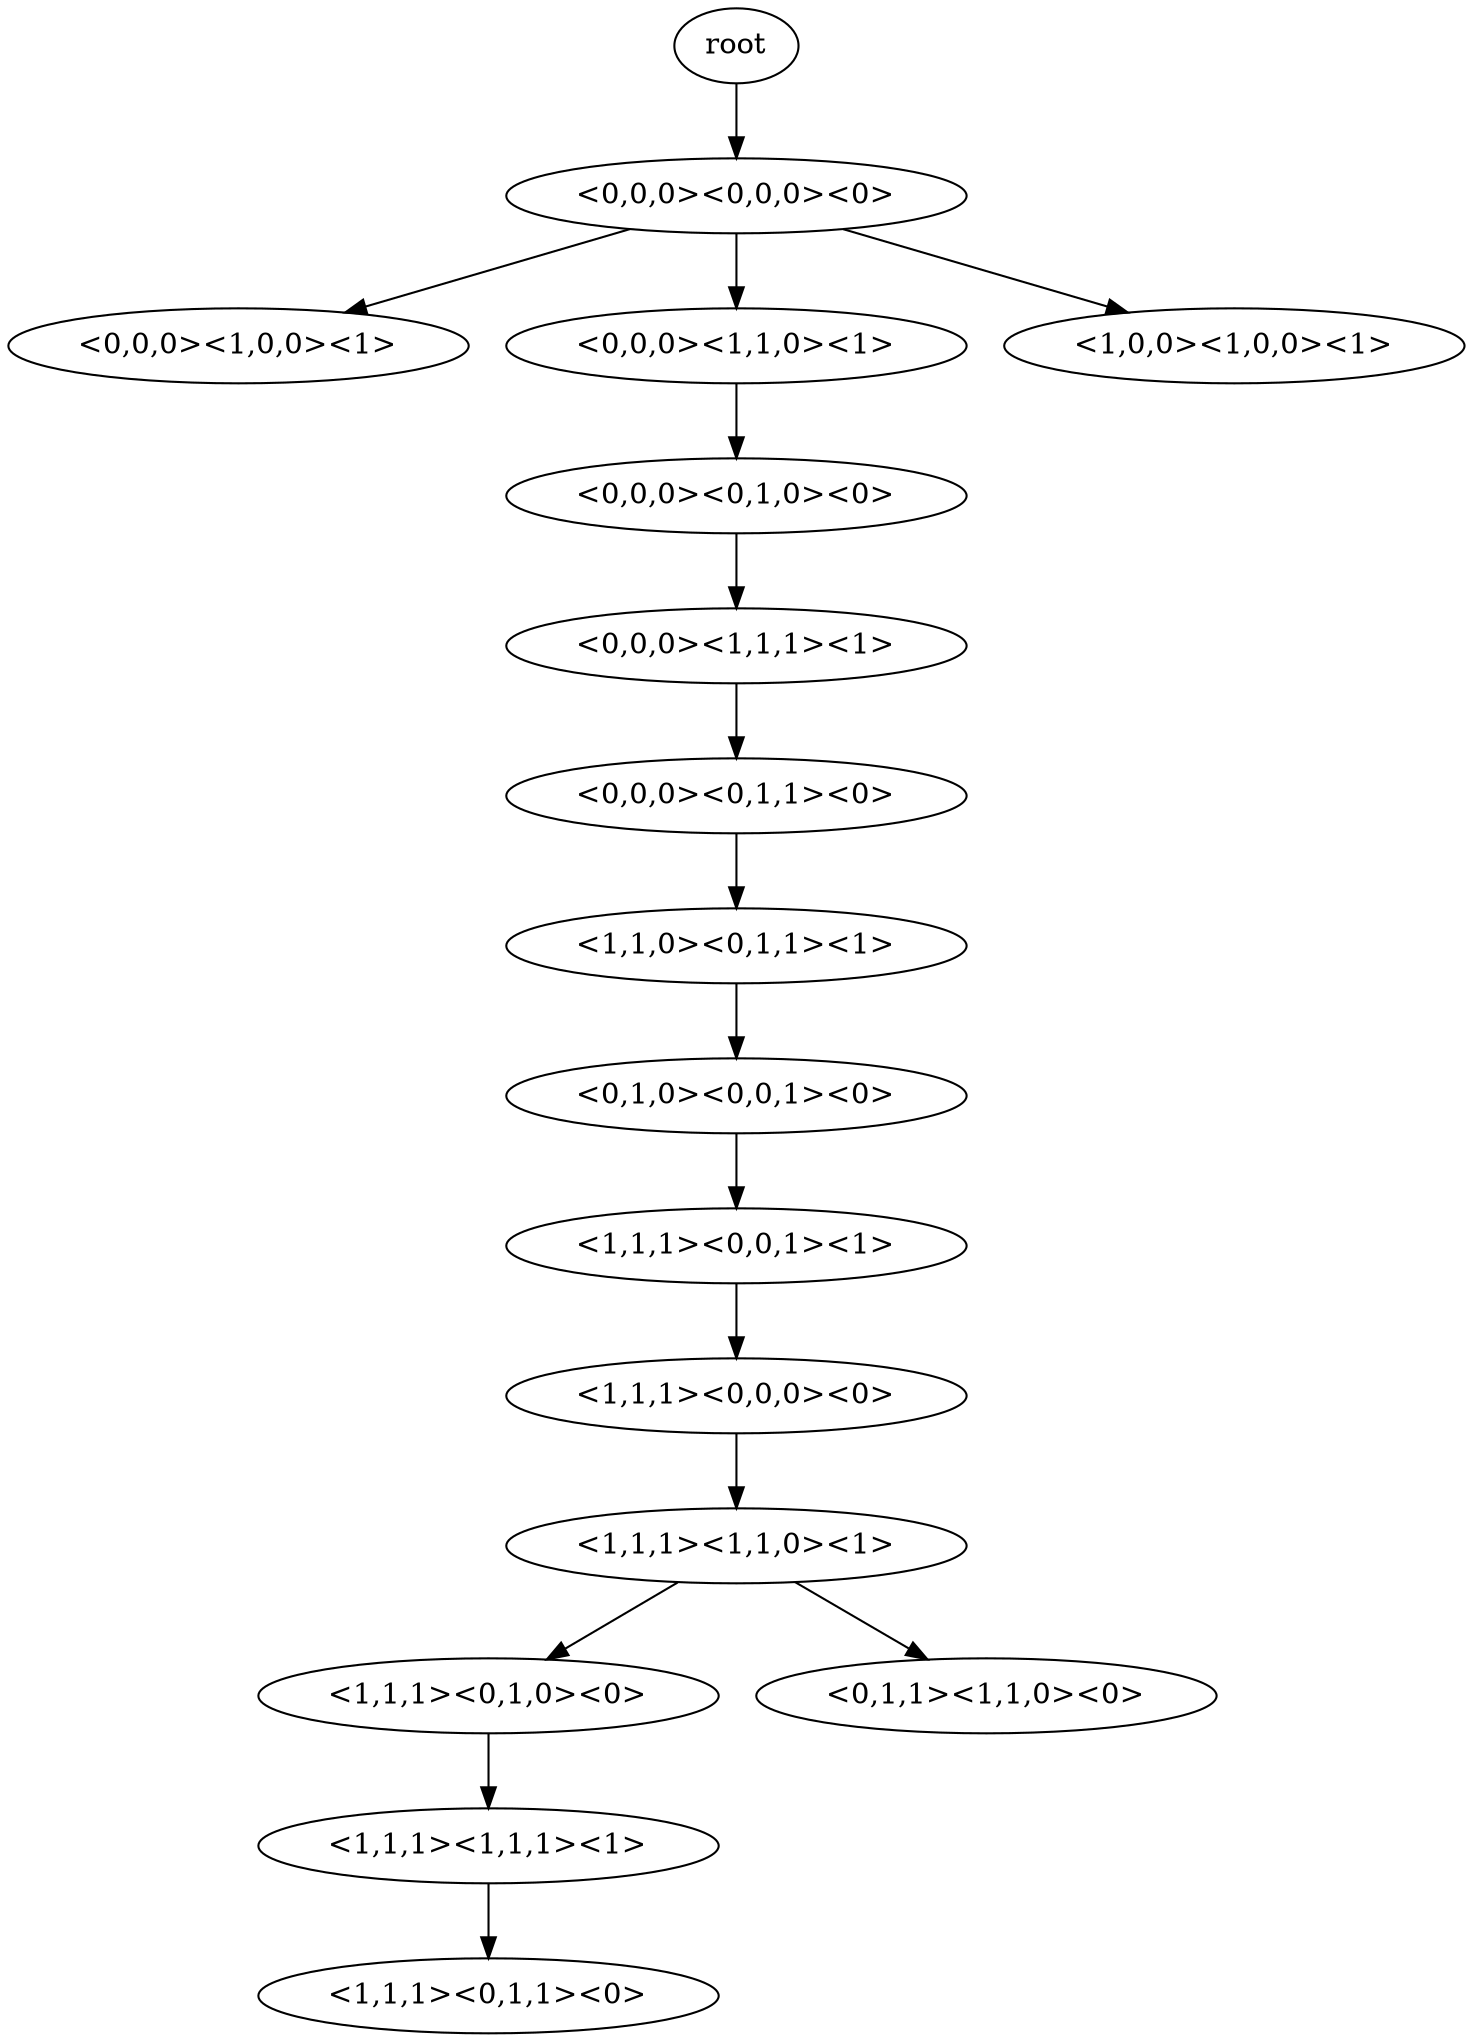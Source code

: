digraph G {
root -> "<0,0,0><0,0,0><0>"
"<0,0,0><0,0,0><0>" -> "<0,0,0><1,0,0><1>"
"<0,0,0><0,0,0><0>" -> "<0,0,0><1,1,0><1>"
"<0,0,0><0,0,0><0>" -> "<1,0,0><1,0,0><1>"
"<0,0,0><1,1,0><1>" -> "<0,0,0><0,1,0><0>"
"<0,0,0><0,1,0><0>" -> "<0,0,0><1,1,1><1>"
"<0,0,0><1,1,1><1>" -> "<0,0,0><0,1,1><0>"
"<0,0,0><0,1,1><0>" -> "<1,1,0><0,1,1><1>"
"<1,1,0><0,1,1><1>" -> "<0,1,0><0,0,1><0>"
"<0,1,0><0,0,1><0>" -> "<1,1,1><0,0,1><1>"
"<1,1,1><0,0,1><1>" -> "<1,1,1><0,0,0><0>"
"<1,1,1><0,0,0><0>" -> "<1,1,1><1,1,0><1>"
"<1,1,1><1,1,0><1>" -> "<1,1,1><0,1,0><0>"
"<1,1,1><1,1,0><1>" -> "<0,1,1><1,1,0><0>"
"<1,1,1><0,1,0><0>" -> "<1,1,1><1,1,1><1>"
"<1,1,1><1,1,1><1>" -> "<1,1,1><0,1,1><0>"
}